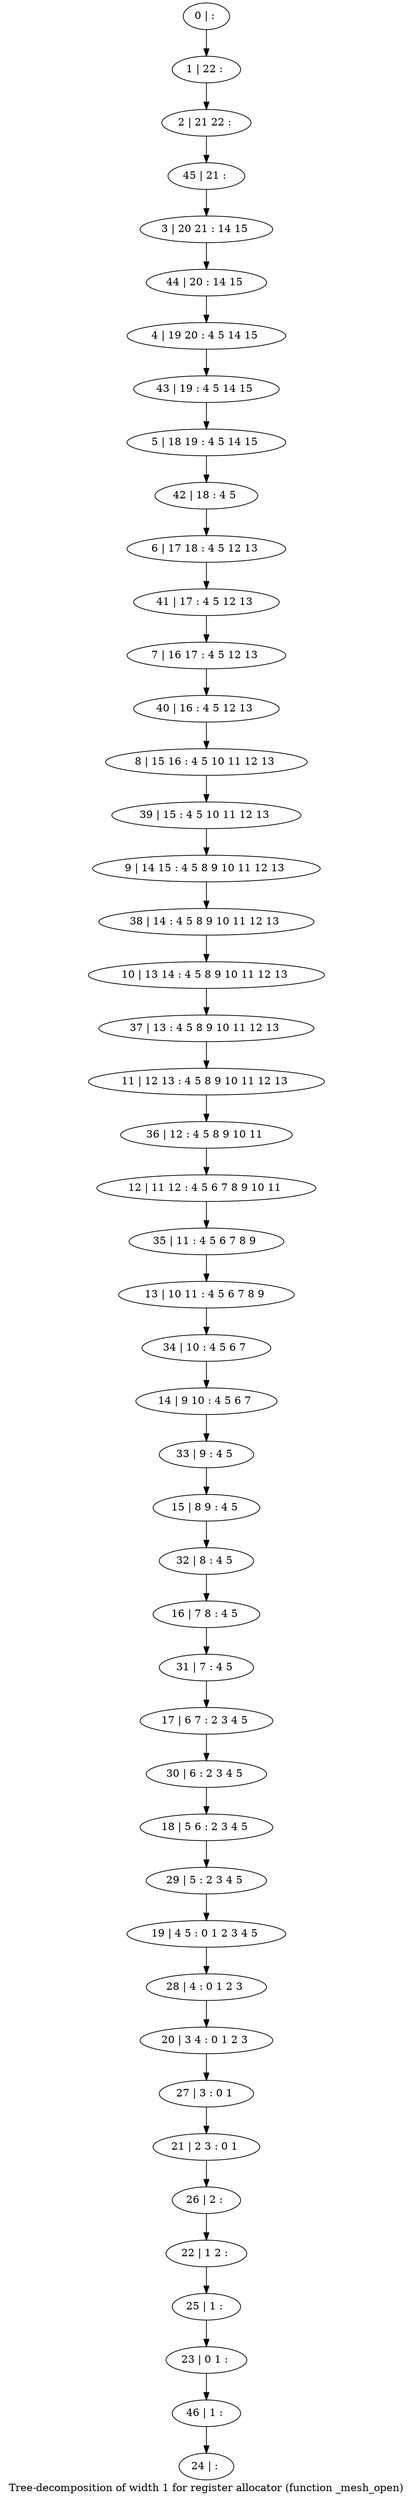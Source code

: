 digraph G {
graph [label="Tree-decomposition of width 1 for register allocator (function _mesh_open)"]
0[label="0 | : "];
1[label="1 | 22 : "];
2[label="2 | 21 22 : "];
3[label="3 | 20 21 : 14 15 "];
4[label="4 | 19 20 : 4 5 14 15 "];
5[label="5 | 18 19 : 4 5 14 15 "];
6[label="6 | 17 18 : 4 5 12 13 "];
7[label="7 | 16 17 : 4 5 12 13 "];
8[label="8 | 15 16 : 4 5 10 11 12 13 "];
9[label="9 | 14 15 : 4 5 8 9 10 11 12 13 "];
10[label="10 | 13 14 : 4 5 8 9 10 11 12 13 "];
11[label="11 | 12 13 : 4 5 8 9 10 11 12 13 "];
12[label="12 | 11 12 : 4 5 6 7 8 9 10 11 "];
13[label="13 | 10 11 : 4 5 6 7 8 9 "];
14[label="14 | 9 10 : 4 5 6 7 "];
15[label="15 | 8 9 : 4 5 "];
16[label="16 | 7 8 : 4 5 "];
17[label="17 | 6 7 : 2 3 4 5 "];
18[label="18 | 5 6 : 2 3 4 5 "];
19[label="19 | 4 5 : 0 1 2 3 4 5 "];
20[label="20 | 3 4 : 0 1 2 3 "];
21[label="21 | 2 3 : 0 1 "];
22[label="22 | 1 2 : "];
23[label="23 | 0 1 : "];
24[label="24 | : "];
25[label="25 | 1 : "];
26[label="26 | 2 : "];
27[label="27 | 3 : 0 1 "];
28[label="28 | 4 : 0 1 2 3 "];
29[label="29 | 5 : 2 3 4 5 "];
30[label="30 | 6 : 2 3 4 5 "];
31[label="31 | 7 : 4 5 "];
32[label="32 | 8 : 4 5 "];
33[label="33 | 9 : 4 5 "];
34[label="34 | 10 : 4 5 6 7 "];
35[label="35 | 11 : 4 5 6 7 8 9 "];
36[label="36 | 12 : 4 5 8 9 10 11 "];
37[label="37 | 13 : 4 5 8 9 10 11 12 13 "];
38[label="38 | 14 : 4 5 8 9 10 11 12 13 "];
39[label="39 | 15 : 4 5 10 11 12 13 "];
40[label="40 | 16 : 4 5 12 13 "];
41[label="41 | 17 : 4 5 12 13 "];
42[label="42 | 18 : 4 5 "];
43[label="43 | 19 : 4 5 14 15 "];
44[label="44 | 20 : 14 15 "];
45[label="45 | 21 : "];
46[label="46 | 1 : "];
0->1 ;
1->2 ;
25->23 ;
22->25 ;
26->22 ;
21->26 ;
27->21 ;
20->27 ;
28->20 ;
19->28 ;
29->19 ;
18->29 ;
30->18 ;
17->30 ;
31->17 ;
16->31 ;
32->16 ;
15->32 ;
33->15 ;
14->33 ;
34->14 ;
13->34 ;
35->13 ;
12->35 ;
36->12 ;
11->36 ;
37->11 ;
10->37 ;
38->10 ;
9->38 ;
39->9 ;
8->39 ;
40->8 ;
7->40 ;
41->7 ;
6->41 ;
42->6 ;
5->42 ;
43->5 ;
4->43 ;
44->4 ;
3->44 ;
45->3 ;
2->45 ;
46->24 ;
23->46 ;
}

